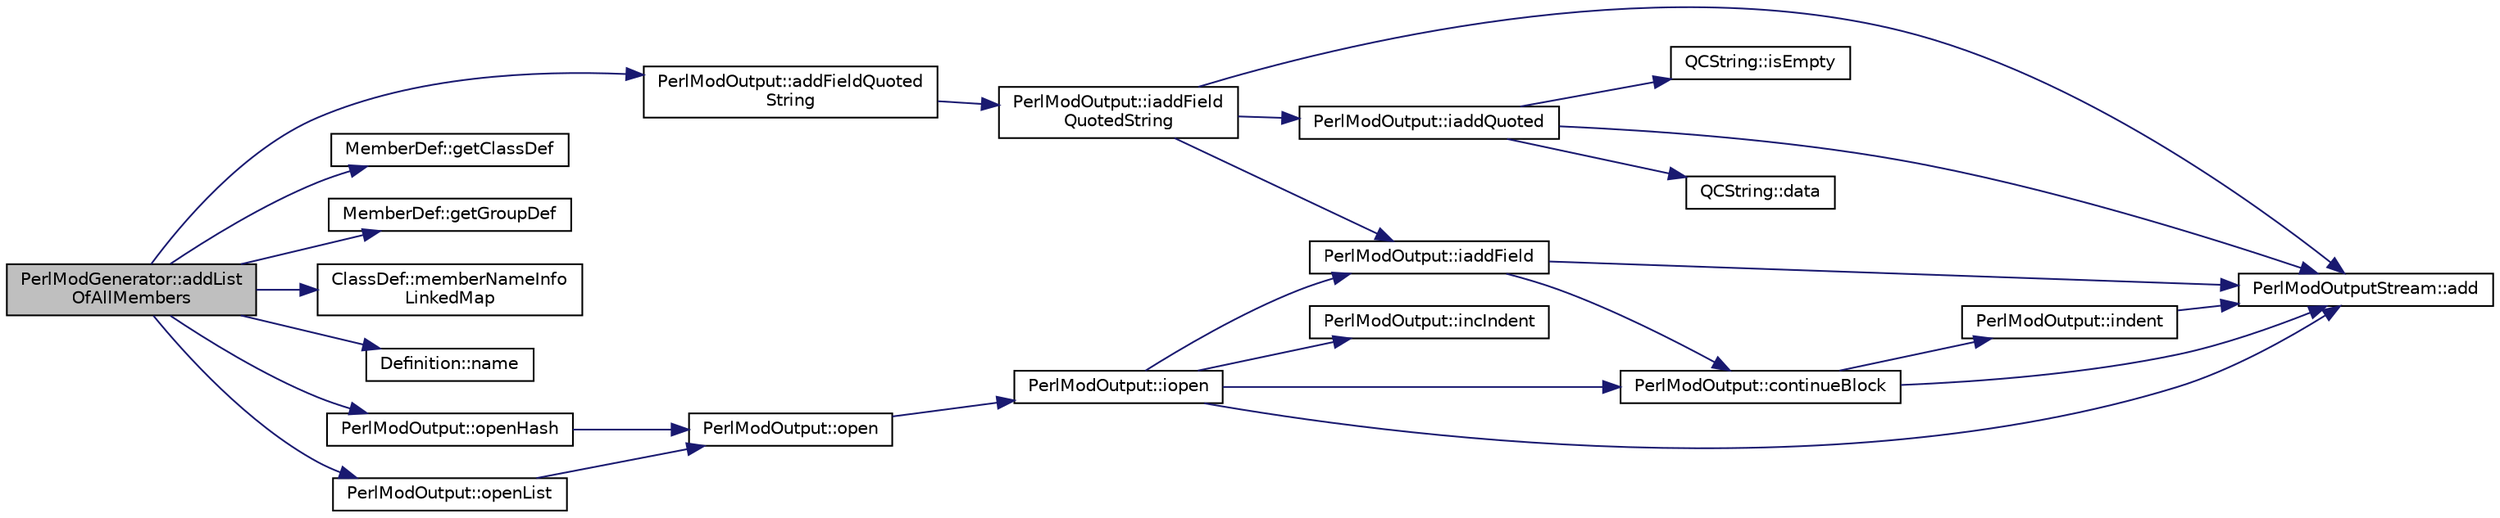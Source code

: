 digraph "PerlModGenerator::addListOfAllMembers"
{
 // LATEX_PDF_SIZE
  edge [fontname="Helvetica",fontsize="10",labelfontname="Helvetica",labelfontsize="10"];
  node [fontname="Helvetica",fontsize="10",shape=record];
  rankdir="LR";
  Node1 [label="PerlModGenerator::addList\lOfAllMembers",height=0.2,width=0.4,color="black", fillcolor="grey75", style="filled", fontcolor="black",tooltip=" "];
  Node1 -> Node2 [color="midnightblue",fontsize="10",style="solid"];
  Node2 [label="PerlModOutput::addFieldQuoted\lString",height=0.2,width=0.4,color="black", fillcolor="white", style="filled",URL="$classPerlModOutput.html#a6e6499ad8b1180084b7ad1e07ded6194",tooltip=" "];
  Node2 -> Node3 [color="midnightblue",fontsize="10",style="solid"];
  Node3 [label="PerlModOutput::iaddField\lQuotedString",height=0.2,width=0.4,color="black", fillcolor="white", style="filled",URL="$classPerlModOutput.html#a1233879e62a28c7e571cf66ebf5cc079",tooltip=" "];
  Node3 -> Node4 [color="midnightblue",fontsize="10",style="solid"];
  Node4 [label="PerlModOutputStream::add",height=0.2,width=0.4,color="black", fillcolor="white", style="filled",URL="$classPerlModOutputStream.html#a6970acf3298a0e408427b54d1b876cd5",tooltip=" "];
  Node3 -> Node5 [color="midnightblue",fontsize="10",style="solid"];
  Node5 [label="PerlModOutput::iaddField",height=0.2,width=0.4,color="black", fillcolor="white", style="filled",URL="$classPerlModOutput.html#ae838ac98312b8422c5f11b92bbc9b1f0",tooltip=" "];
  Node5 -> Node4 [color="midnightblue",fontsize="10",style="solid"];
  Node5 -> Node6 [color="midnightblue",fontsize="10",style="solid"];
  Node6 [label="PerlModOutput::continueBlock",height=0.2,width=0.4,color="black", fillcolor="white", style="filled",URL="$classPerlModOutput.html#a5992ddeb6dcd259a796fca5cbe6d65dc",tooltip=" "];
  Node6 -> Node4 [color="midnightblue",fontsize="10",style="solid"];
  Node6 -> Node7 [color="midnightblue",fontsize="10",style="solid"];
  Node7 [label="PerlModOutput::indent",height=0.2,width=0.4,color="black", fillcolor="white", style="filled",URL="$classPerlModOutput.html#aec7f507f9f30c8f66a4d951bb14a1c37",tooltip=" "];
  Node7 -> Node4 [color="midnightblue",fontsize="10",style="solid"];
  Node3 -> Node8 [color="midnightblue",fontsize="10",style="solid"];
  Node8 [label="PerlModOutput::iaddQuoted",height=0.2,width=0.4,color="black", fillcolor="white", style="filled",URL="$classPerlModOutput.html#ad81bb3ba85d992b1571d9f4b54068fb2",tooltip=" "];
  Node8 -> Node4 [color="midnightblue",fontsize="10",style="solid"];
  Node8 -> Node9 [color="midnightblue",fontsize="10",style="solid"];
  Node9 [label="QCString::data",height=0.2,width=0.4,color="black", fillcolor="white", style="filled",URL="$classQCString.html#ac3aa3ac1a1c36d3305eba22a2eb0d098",tooltip=" "];
  Node8 -> Node10 [color="midnightblue",fontsize="10",style="solid"];
  Node10 [label="QCString::isEmpty",height=0.2,width=0.4,color="black", fillcolor="white", style="filled",URL="$classQCString.html#a621c4090d69ad7d05ef8e5234376c3d8",tooltip=" "];
  Node1 -> Node11 [color="midnightblue",fontsize="10",style="solid"];
  Node11 [label="MemberDef::getClassDef",height=0.2,width=0.4,color="black", fillcolor="white", style="filled",URL="$classMemberDef.html#a33ff70edee6691aacaeecf40a1146995",tooltip=" "];
  Node1 -> Node12 [color="midnightblue",fontsize="10",style="solid"];
  Node12 [label="MemberDef::getGroupDef",height=0.2,width=0.4,color="black", fillcolor="white", style="filled",URL="$classMemberDef.html#a43ef09743c900283a46b2e0ecd81e486",tooltip=" "];
  Node1 -> Node13 [color="midnightblue",fontsize="10",style="solid"];
  Node13 [label="ClassDef::memberNameInfo\lLinkedMap",height=0.2,width=0.4,color="black", fillcolor="white", style="filled",URL="$classClassDef.html#ac8f58a78e8196768f3ddd17e645cf7f9",tooltip=" "];
  Node1 -> Node14 [color="midnightblue",fontsize="10",style="solid"];
  Node14 [label="Definition::name",height=0.2,width=0.4,color="black", fillcolor="white", style="filled",URL="$classDefinition.html#a9374fedd7f64fea7e0e164302d1a9e61",tooltip=" "];
  Node1 -> Node15 [color="midnightblue",fontsize="10",style="solid"];
  Node15 [label="PerlModOutput::openHash",height=0.2,width=0.4,color="black", fillcolor="white", style="filled",URL="$classPerlModOutput.html#a6732f64915669cef37c83b416ee0a289",tooltip=" "];
  Node15 -> Node16 [color="midnightblue",fontsize="10",style="solid"];
  Node16 [label="PerlModOutput::open",height=0.2,width=0.4,color="black", fillcolor="white", style="filled",URL="$classPerlModOutput.html#a3b40d259e987b49319c4b165c81a1870",tooltip=" "];
  Node16 -> Node17 [color="midnightblue",fontsize="10",style="solid"];
  Node17 [label="PerlModOutput::iopen",height=0.2,width=0.4,color="black", fillcolor="white", style="filled",URL="$classPerlModOutput.html#a5df342bf7971b4eedfe97f1b8e341960",tooltip=" "];
  Node17 -> Node4 [color="midnightblue",fontsize="10",style="solid"];
  Node17 -> Node6 [color="midnightblue",fontsize="10",style="solid"];
  Node17 -> Node5 [color="midnightblue",fontsize="10",style="solid"];
  Node17 -> Node18 [color="midnightblue",fontsize="10",style="solid"];
  Node18 [label="PerlModOutput::incIndent",height=0.2,width=0.4,color="black", fillcolor="white", style="filled",URL="$classPerlModOutput.html#af64a9ea9387cf24ececa9948fc6c51bf",tooltip=" "];
  Node1 -> Node19 [color="midnightblue",fontsize="10",style="solid"];
  Node19 [label="PerlModOutput::openList",height=0.2,width=0.4,color="black", fillcolor="white", style="filled",URL="$classPerlModOutput.html#a93c831a7105697a97b62246f3c3cb860",tooltip=" "];
  Node19 -> Node16 [color="midnightblue",fontsize="10",style="solid"];
}

